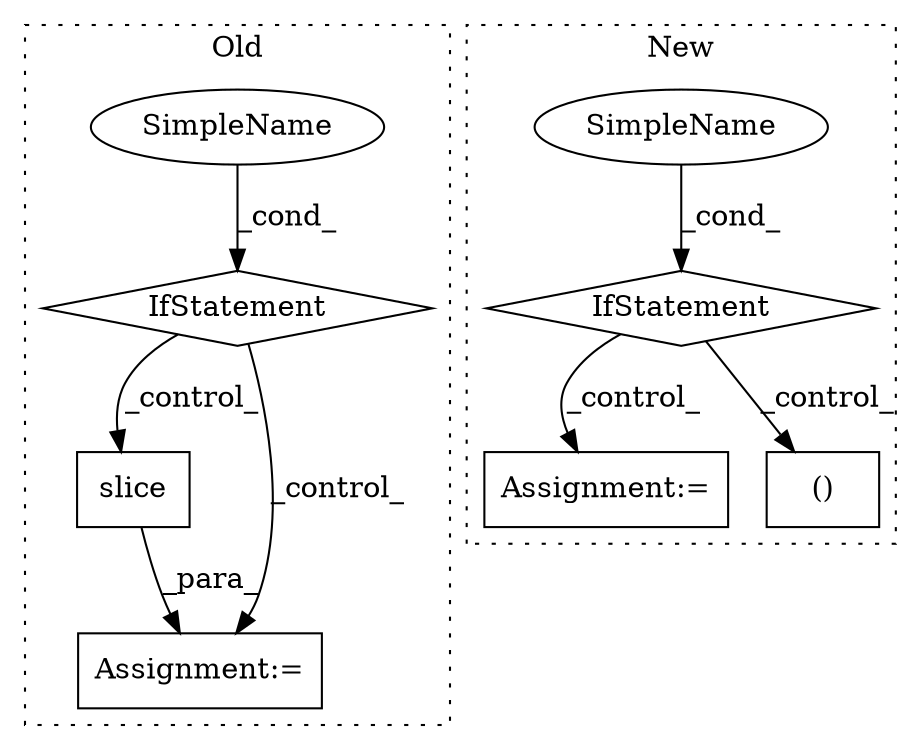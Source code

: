 digraph G {
subgraph cluster0 {
1 [label="slice" a="32" s="10637,10685" l="6,1" shape="box"];
3 [label="Assignment:=" a="7" s="10615" l="1" shape="box"];
4 [label="SimpleName" a="42" s="" l="" shape="ellipse"];
5 [label="IfStatement" a="25" s="10585,10601" l="4,2" shape="diamond"];
label = "Old";
style="dotted";
}
subgraph cluster1 {
2 [label="IfStatement" a="25" s="10715,10731" l="4,2" shape="diamond"];
6 [label="Assignment:=" a="7" s="12048" l="2" shape="box"];
7 [label="SimpleName" a="42" s="" l="" shape="ellipse"];
8 [label="()" a="106" s="12023" l="25" shape="box"];
label = "New";
style="dotted";
}
1 -> 3 [label="_para_"];
2 -> 8 [label="_control_"];
2 -> 6 [label="_control_"];
4 -> 5 [label="_cond_"];
5 -> 1 [label="_control_"];
5 -> 3 [label="_control_"];
7 -> 2 [label="_cond_"];
}